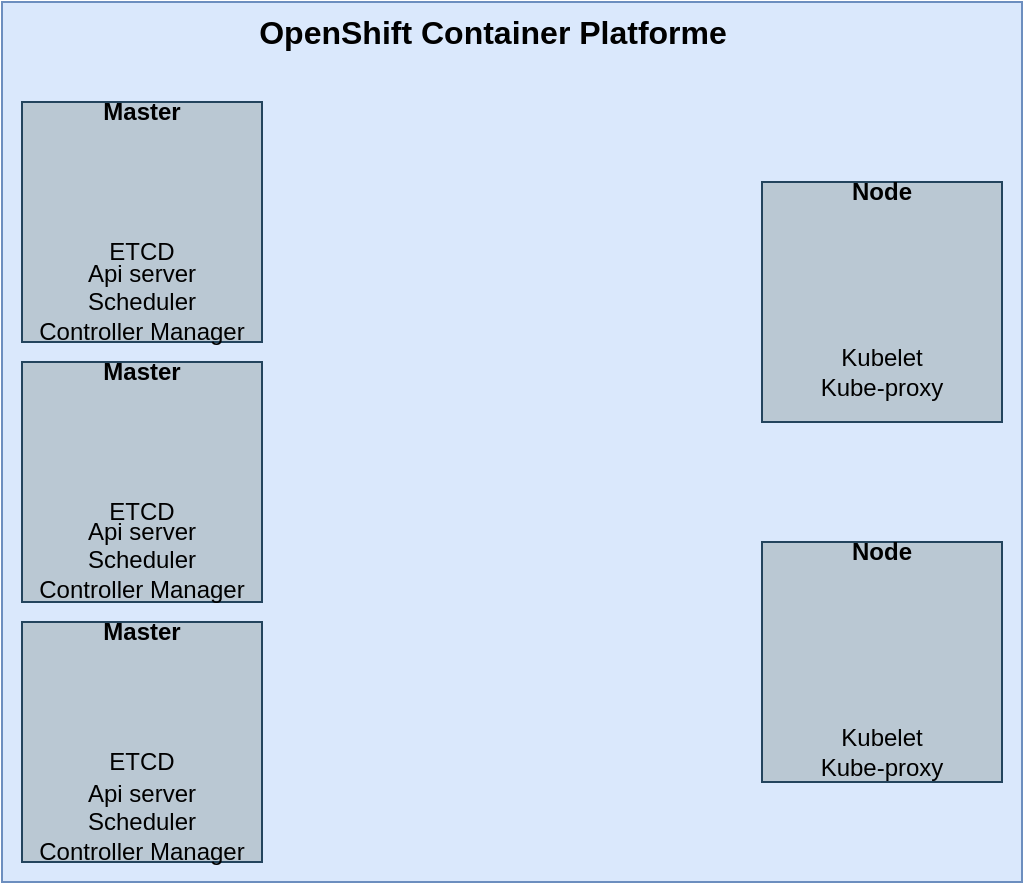 <mxfile version="22.0.8" type="github">
  <diagram name="Page-1" id="dBFETTc5q_xYWAw8RrzY">
    <mxGraphModel dx="1034" dy="1593" grid="1" gridSize="10" guides="1" tooltips="1" connect="1" arrows="1" fold="1" page="1" pageScale="1" pageWidth="827" pageHeight="1169" math="0" shadow="0">
      <root>
        <mxCell id="0" />
        <mxCell id="1" parent="0" />
        <mxCell id="J7XlCFZAfjOm0HScchWh-1" value="" style="rounded=0;whiteSpace=wrap;html=1;fillColor=#dae8fc;strokeColor=#6c8ebf;" vertex="1" parent="1">
          <mxGeometry x="70" y="-20" width="510" height="440" as="geometry" />
        </mxCell>
        <mxCell id="J7XlCFZAfjOm0HScchWh-2" value="" style="whiteSpace=wrap;html=1;aspect=fixed;fillColor=#bac8d3;strokeColor=#23445d;" vertex="1" parent="1">
          <mxGeometry x="80" y="30" width="120" height="120" as="geometry" />
        </mxCell>
        <mxCell id="J7XlCFZAfjOm0HScchWh-3" value="" style="whiteSpace=wrap;html=1;aspect=fixed;fillColor=#bac8d3;strokeColor=#23445d;" vertex="1" parent="1">
          <mxGeometry x="80" y="290" width="120" height="120" as="geometry" />
        </mxCell>
        <mxCell id="J7XlCFZAfjOm0HScchWh-4" value="" style="whiteSpace=wrap;html=1;aspect=fixed;fillColor=#bac8d3;strokeColor=#23445d;" vertex="1" parent="1">
          <mxGeometry x="80" y="160" width="120" height="120" as="geometry" />
        </mxCell>
        <mxCell id="J7XlCFZAfjOm0HScchWh-5" value="&lt;b&gt;Master&lt;/b&gt;" style="text;html=1;strokeColor=none;fillColor=none;align=center;verticalAlign=middle;whiteSpace=wrap;rounded=0;" vertex="1" parent="1">
          <mxGeometry x="110" y="20" width="60" height="30" as="geometry" />
        </mxCell>
        <mxCell id="J7XlCFZAfjOm0HScchWh-6" value="&lt;b&gt;Master&lt;/b&gt;" style="text;html=1;strokeColor=none;fillColor=none;align=center;verticalAlign=middle;whiteSpace=wrap;rounded=0;" vertex="1" parent="1">
          <mxGeometry x="110" y="150" width="60" height="30" as="geometry" />
        </mxCell>
        <mxCell id="J7XlCFZAfjOm0HScchWh-7" value="&lt;b&gt;Master&lt;/b&gt;" style="text;html=1;strokeColor=none;fillColor=none;align=center;verticalAlign=middle;whiteSpace=wrap;rounded=0;" vertex="1" parent="1">
          <mxGeometry x="110" y="280" width="60" height="30" as="geometry" />
        </mxCell>
        <mxCell id="J7XlCFZAfjOm0HScchWh-8" value="" style="whiteSpace=wrap;html=1;aspect=fixed;fillColor=#bac8d3;strokeColor=#23445d;" vertex="1" parent="1">
          <mxGeometry x="450" y="250" width="120" height="120" as="geometry" />
        </mxCell>
        <mxCell id="J7XlCFZAfjOm0HScchWh-9" value="" style="whiteSpace=wrap;html=1;aspect=fixed;fillColor=#bac8d3;strokeColor=#23445d;" vertex="1" parent="1">
          <mxGeometry x="450" y="70" width="120" height="120" as="geometry" />
        </mxCell>
        <mxCell id="J7XlCFZAfjOm0HScchWh-10" value="&lt;b&gt;Node&lt;/b&gt;" style="text;html=1;strokeColor=none;fillColor=none;align=center;verticalAlign=middle;whiteSpace=wrap;rounded=0;" vertex="1" parent="1">
          <mxGeometry x="480" y="240" width="60" height="30" as="geometry" />
        </mxCell>
        <mxCell id="J7XlCFZAfjOm0HScchWh-11" value="&lt;b&gt;Node&lt;/b&gt;" style="text;html=1;strokeColor=none;fillColor=none;align=center;verticalAlign=middle;whiteSpace=wrap;rounded=0;" vertex="1" parent="1">
          <mxGeometry x="480" y="60" width="60" height="30" as="geometry" />
        </mxCell>
        <mxCell id="J7XlCFZAfjOm0HScchWh-12" value="Api server&lt;br&gt;Scheduler&lt;br&gt;Controller Manager" style="text;html=1;strokeColor=none;fillColor=none;align=center;verticalAlign=middle;whiteSpace=wrap;rounded=0;" vertex="1" parent="1">
          <mxGeometry x="80" y="244" width="120" height="30" as="geometry" />
        </mxCell>
        <mxCell id="J7XlCFZAfjOm0HScchWh-13" value="Api server&lt;br&gt;Scheduler&lt;br&gt;Controller Manager" style="text;html=1;strokeColor=none;fillColor=none;align=center;verticalAlign=middle;whiteSpace=wrap;rounded=0;" vertex="1" parent="1">
          <mxGeometry x="80" y="375" width="120" height="30" as="geometry" />
        </mxCell>
        <mxCell id="J7XlCFZAfjOm0HScchWh-14" value="Api server&lt;br&gt;Scheduler&lt;br&gt;Controller Manager" style="text;html=1;strokeColor=none;fillColor=none;align=center;verticalAlign=middle;whiteSpace=wrap;rounded=0;" vertex="1" parent="1">
          <mxGeometry x="80" y="115" width="120" height="30" as="geometry" />
        </mxCell>
        <mxCell id="J7XlCFZAfjOm0HScchWh-15" value="ETCD" style="text;html=1;strokeColor=none;fillColor=none;align=center;verticalAlign=middle;whiteSpace=wrap;rounded=0;" vertex="1" parent="1">
          <mxGeometry x="120" y="90" width="40" height="30" as="geometry" />
        </mxCell>
        <mxCell id="J7XlCFZAfjOm0HScchWh-16" value="ETCD" style="text;html=1;strokeColor=none;fillColor=none;align=center;verticalAlign=middle;whiteSpace=wrap;rounded=0;" vertex="1" parent="1">
          <mxGeometry x="120" y="220" width="40" height="30" as="geometry" />
        </mxCell>
        <mxCell id="J7XlCFZAfjOm0HScchWh-17" value="ETCD" style="text;html=1;strokeColor=none;fillColor=none;align=center;verticalAlign=middle;whiteSpace=wrap;rounded=0;" vertex="1" parent="1">
          <mxGeometry x="120" y="345" width="40" height="30" as="geometry" />
        </mxCell>
        <mxCell id="J7XlCFZAfjOm0HScchWh-18" value="Kubelet&lt;br&gt;Kube-proxy" style="text;html=1;strokeColor=none;fillColor=none;align=center;verticalAlign=middle;whiteSpace=wrap;rounded=0;" vertex="1" parent="1">
          <mxGeometry x="450" y="150" width="120" height="30" as="geometry" />
        </mxCell>
        <mxCell id="J7XlCFZAfjOm0HScchWh-19" value="Kubelet&lt;br&gt;Kube-proxy" style="text;html=1;strokeColor=none;fillColor=none;align=center;verticalAlign=middle;whiteSpace=wrap;rounded=0;" vertex="1" parent="1">
          <mxGeometry x="450" y="340" width="120" height="30" as="geometry" />
        </mxCell>
        <mxCell id="J7XlCFZAfjOm0HScchWh-20" value="&lt;font style=&quot;font-size: 16px;&quot;&gt;&lt;b&gt;OpenShift Container Platforme&lt;/b&gt;&lt;/font&gt;" style="text;html=1;align=center;verticalAlign=middle;resizable=0;points=[];autosize=1;strokeColor=none;fillColor=none;" vertex="1" parent="1">
          <mxGeometry x="185" y="-20" width="260" height="30" as="geometry" />
        </mxCell>
      </root>
    </mxGraphModel>
  </diagram>
</mxfile>
